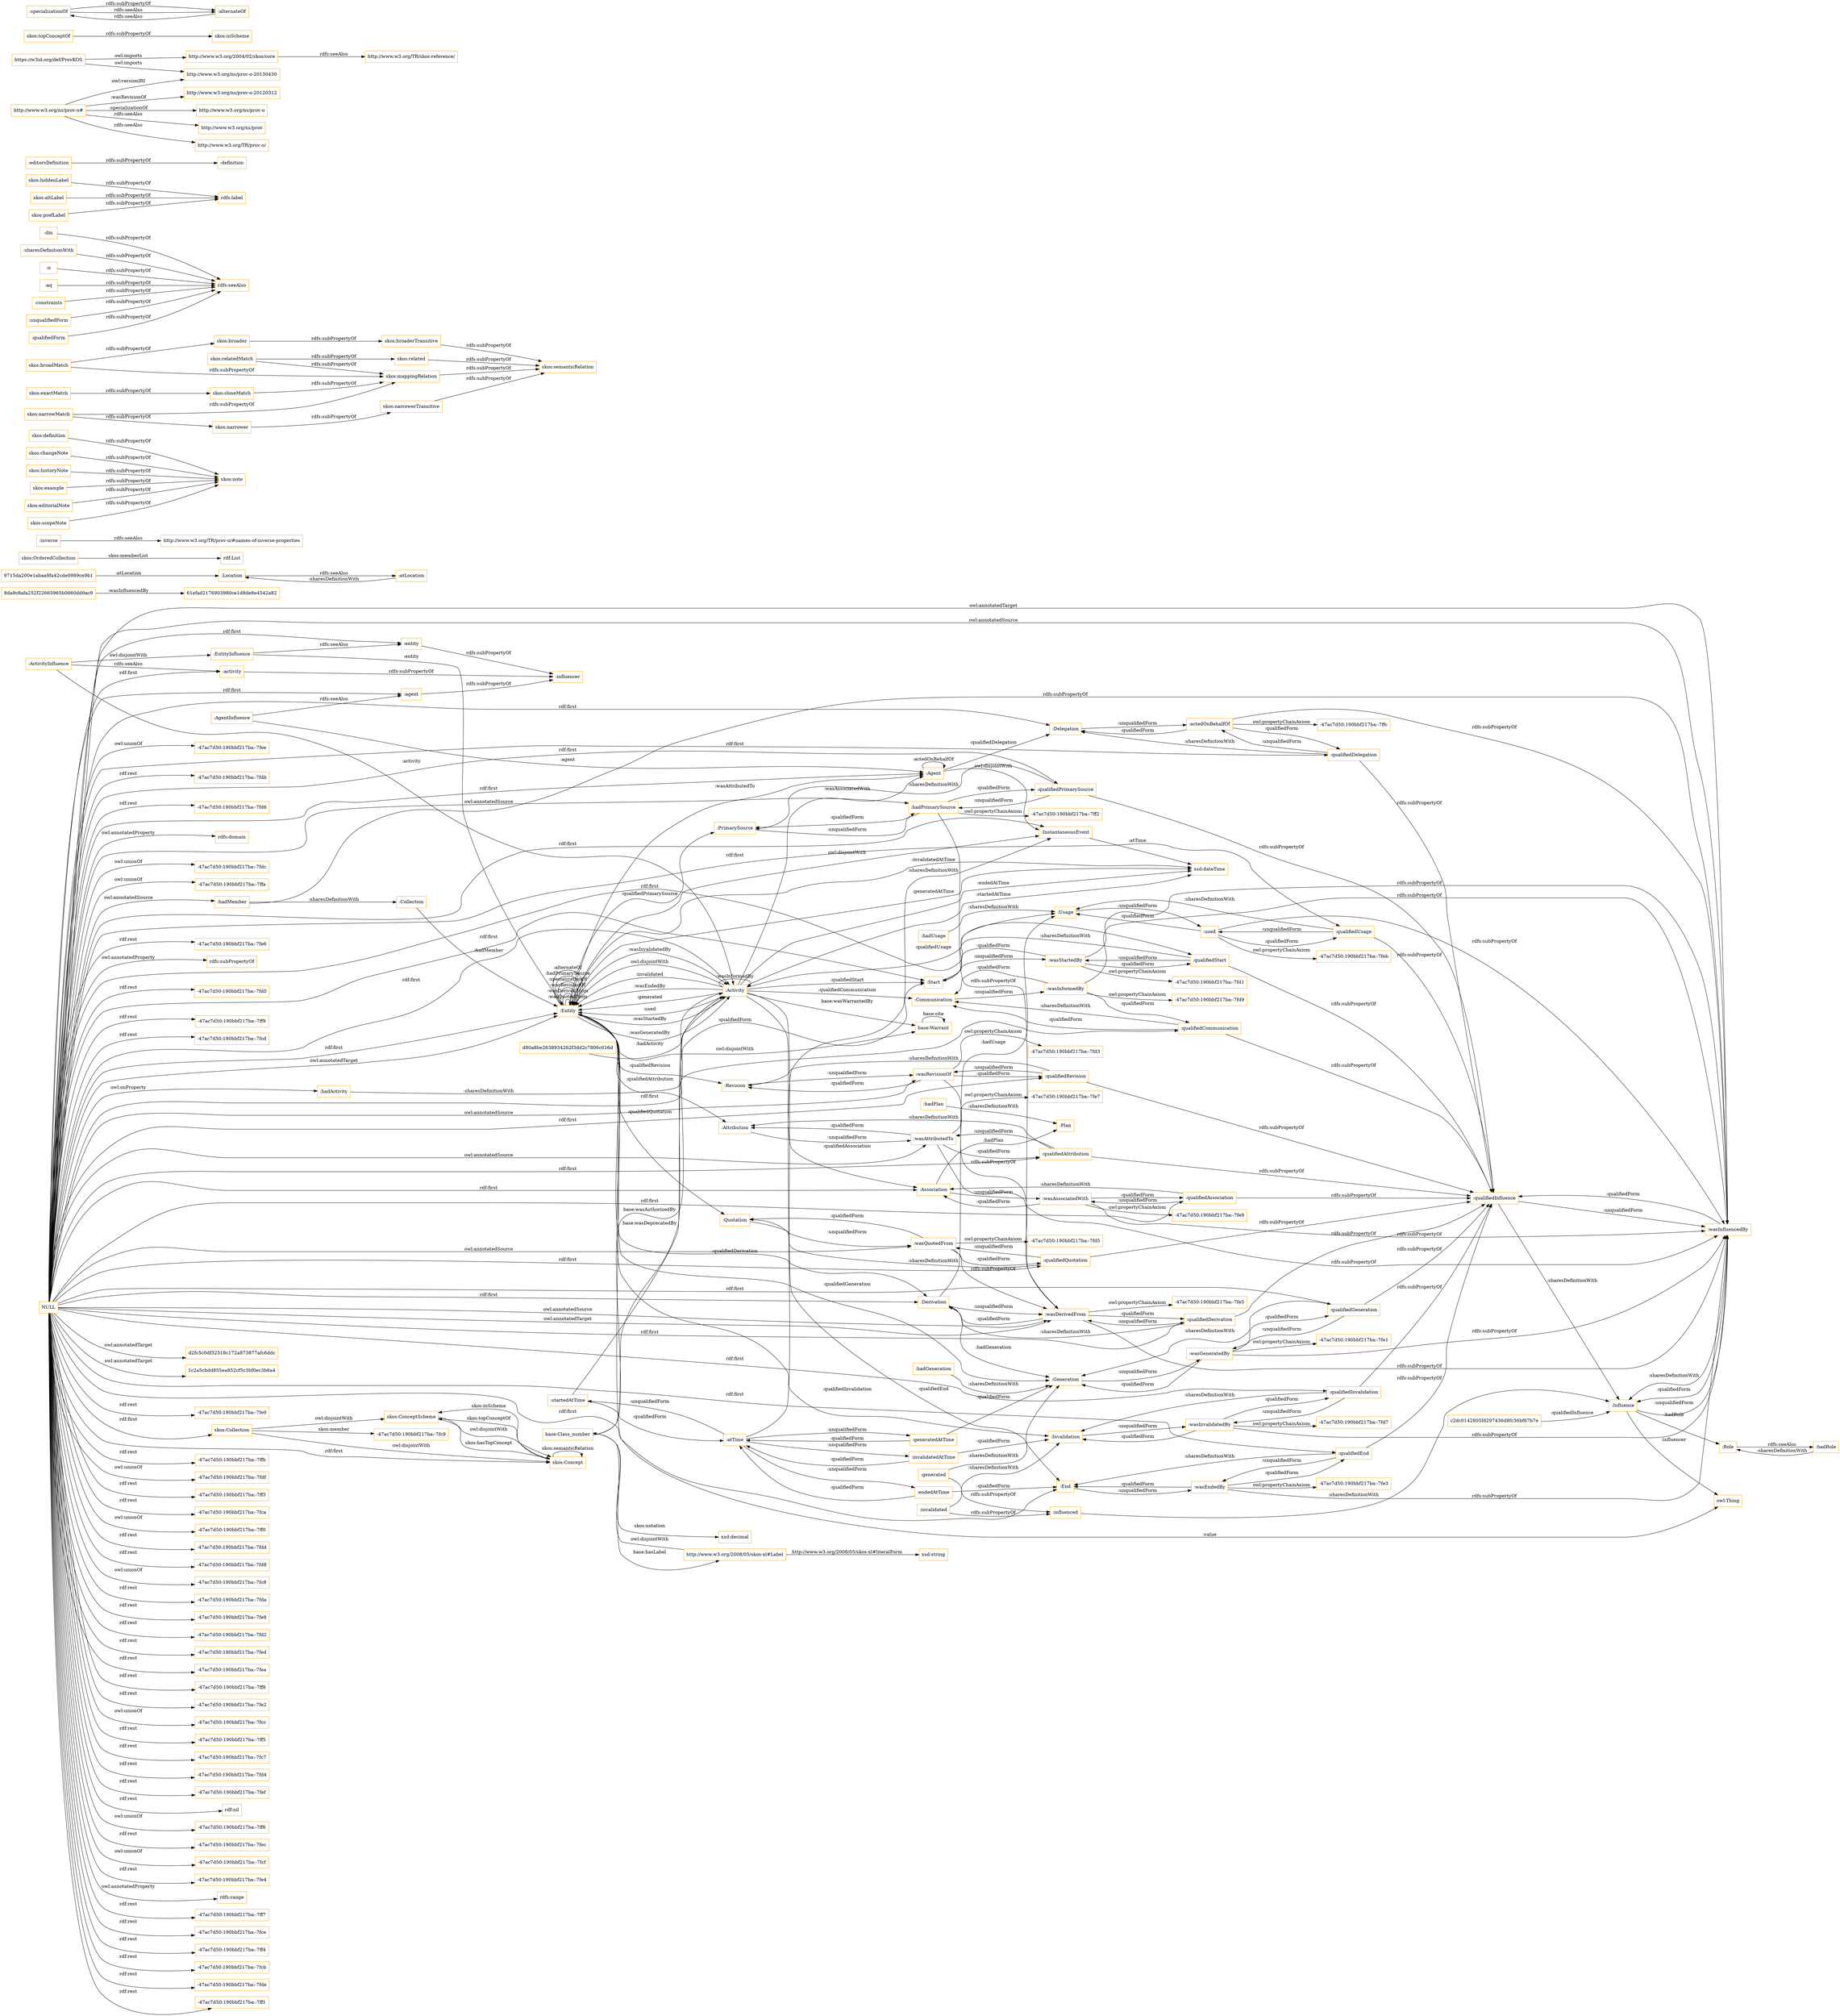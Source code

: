 digraph ar2dtool_diagram { 
rankdir=LR;
size="1501"
node [shape = rectangle, color="orange"]; ":Agent" "base:Warrant" ":Entity" "http://www.w3.org/2008/05/skos-xl#Label" ":Activity" "base:Class_number" ":Influence" "d2fc5c0df32518c172a873877afc6ddc" ":End" ":Derivation" ":Role" "c2dc0142805fd297436d8fc36bf67b7e" ":Quotation" ":Collection" ":InstantaneousEvent" "61efad2176903980ce1d8de8e4542a82" "8da9c8afa252f22665965b0660dd0ac9" ":Delegation" ":Invalidation" "d80a8be2638934262f3dd2c7806c016d" ":Usage" "1c2a5cbdd855ea852cf5c3bf0ec3b6a4" ":Attribution" ":PrimarySource" "owl:Thing" ":ActivityInfluence" ":Revision" ":Communication" ":Association" ":Start" ":Plan" ":EntityInfluence" ":Location" "9715da200e1abaa9fa42cde0989ce9b1" ":AgentInfluence" ":Generation" "-47ac7d50:190bbf217ba:-7fc9" "skos:OrderedCollection" "skos:Collection" "skos:ConceptScheme" "skos:Concept" ; /*classes style*/
	":qualifiedQuotation" -> ":wasQuotedFrom" [ label = ":unqualifiedForm" ];
	":qualifiedQuotation" -> ":Quotation" [ label = ":sharesDefinitionWith" ];
	":qualifiedQuotation" -> ":qualifiedInfluence" [ label = "rdfs:subPropertyOf" ];
	":inverse" -> "http://www.w3.org/TR/prov-o/#names-of-inverse-properties" [ label = "rdfs:seeAlso" ];
	":atLocation" -> ":Location" [ label = ":sharesDefinitionWith" ];
	"skos:definition" -> "skos:note" [ label = "rdfs:subPropertyOf" ];
	":Invalidation" -> ":wasInvalidatedBy" [ label = ":unqualifiedForm" ];
	":Quotation" -> ":wasQuotedFrom" [ label = ":unqualifiedForm" ];
	"skos:relatedMatch" -> "skos:related" [ label = "rdfs:subPropertyOf" ];
	"skos:relatedMatch" -> "skos:mappingRelation" [ label = "rdfs:subPropertyOf" ];
	":Location" -> ":atLocation" [ label = "rdfs:seeAlso" ];
	":Communication" -> ":wasInformedBy" [ label = ":unqualifiedForm" ];
	"skos:changeNote" -> "skos:note" [ label = "rdfs:subPropertyOf" ];
	":dm" -> "rdfs:seeAlso" [ label = "rdfs:subPropertyOf" ];
	":ActivityInfluence" -> ":activity" [ label = "rdfs:seeAlso" ];
	":ActivityInfluence" -> ":EntityInfluence" [ label = "owl:disjointWith" ];
	":entity" -> ":influencer" [ label = "rdfs:subPropertyOf" ];
	":qualifiedDelegation" -> ":Delegation" [ label = ":sharesDefinitionWith" ];
	":qualifiedDelegation" -> ":actedOnBehalfOf" [ label = ":unqualifiedForm" ];
	":qualifiedDelegation" -> ":qualifiedInfluence" [ label = "rdfs:subPropertyOf" ];
	":used" -> ":wasInfluencedBy" [ label = "rdfs:subPropertyOf" ];
	":used" -> ":Usage" [ label = ":qualifiedForm" ];
	":used" -> ":qualifiedUsage" [ label = ":qualifiedForm" ];
	":used" -> "-47ac7d50:190bbf217ba:-7feb" [ label = "owl:propertyChainAxiom" ];
	":qualifiedStart" -> ":Start" [ label = ":sharesDefinitionWith" ];
	":qualifiedStart" -> ":wasStartedBy" [ label = ":unqualifiedForm" ];
	":qualifiedStart" -> ":qualifiedInfluence" [ label = "rdfs:subPropertyOf" ];
	":actedOnBehalfOf" -> ":qualifiedDelegation" [ label = ":qualifiedForm" ];
	":actedOnBehalfOf" -> ":Delegation" [ label = ":qualifiedForm" ];
	":actedOnBehalfOf" -> ":wasInfluencedBy" [ label = "rdfs:subPropertyOf" ];
	":actedOnBehalfOf" -> "-47ac7d50:190bbf217ba:-7ffc" [ label = "owl:propertyChainAxiom" ];
	":qualifiedAssociation" -> ":Association" [ label = ":sharesDefinitionWith" ];
	":qualifiedAssociation" -> ":wasAssociatedWith" [ label = ":unqualifiedForm" ];
	":qualifiedAssociation" -> ":qualifiedInfluence" [ label = "rdfs:subPropertyOf" ];
	"skos:hiddenLabel" -> "rdfs:label" [ label = "rdfs:subPropertyOf" ];
	":qualifiedCommunication" -> ":Communication" [ label = ":sharesDefinitionWith" ];
	":qualifiedCommunication" -> ":Communication" [ label = ":qualifiedForm" ];
	":qualifiedCommunication" -> ":qualifiedInfluence" [ label = "rdfs:subPropertyOf" ];
	"skos:related" -> "skos:semanticRelation" [ label = "rdfs:subPropertyOf" ];
	":wasRevisionOf" -> ":Revision" [ label = ":qualifiedForm" ];
	":wasRevisionOf" -> "-47ac7d50:190bbf217ba:-7fd3" [ label = "owl:propertyChainAxiom" ];
	":wasRevisionOf" -> ":qualifiedRevision" [ label = ":qualifiedForm" ];
	":wasRevisionOf" -> ":wasDerivedFrom" [ label = "rdfs:subPropertyOf" ];
	":editorsDefinition" -> ":definition" [ label = "rdfs:subPropertyOf" ];
	":wasDerivedFrom" -> "-47ac7d50:190bbf217ba:-7fe5" [ label = "owl:propertyChainAxiom" ];
	":wasDerivedFrom" -> ":Derivation" [ label = ":qualifiedForm" ];
	":wasDerivedFrom" -> ":qualifiedDerivation" [ label = ":qualifiedForm" ];
	":wasDerivedFrom" -> ":wasInfluencedBy" [ label = "rdfs:subPropertyOf" ];
	":wasEndedBy" -> ":qualifiedEnd" [ label = ":qualifiedForm" ];
	":wasEndedBy" -> "-47ac7d50:190bbf217ba:-7fe3" [ label = "owl:propertyChainAxiom" ];
	":wasEndedBy" -> ":End" [ label = ":qualifiedForm" ];
	":wasEndedBy" -> ":wasInfluencedBy" [ label = "rdfs:subPropertyOf" ];
	":PrimarySource" -> ":hadPrimarySource" [ label = ":unqualifiedForm" ];
	"skos:ConceptScheme" -> "skos:Concept" [ label = "owl:disjointWith" ];
	":wasAttributedTo" -> ":Attribution" [ label = ":qualifiedForm" ];
	":wasAttributedTo" -> ":wasInfluencedBy" [ label = "rdfs:subPropertyOf" ];
	":wasAttributedTo" -> ":qualifiedAttribution" [ label = ":qualifiedForm" ];
	":wasAttributedTo" -> "-47ac7d50:190bbf217ba:-7fe7" [ label = "owl:propertyChainAxiom" ];
	":Role" -> ":hadRole" [ label = "rdfs:seeAlso" ];
	":Attribution" -> ":wasAttributedTo" [ label = ":unqualifiedForm" ];
	":hadPrimarySource" -> ":PrimarySource" [ label = ":qualifiedForm" ];
	":hadPrimarySource" -> ":qualifiedPrimarySource" [ label = ":qualifiedForm" ];
	":hadPrimarySource" -> "-47ac7d50:190bbf217ba:-7ff2" [ label = "owl:propertyChainAxiom" ];
	":hadPrimarySource" -> ":wasDerivedFrom" [ label = "rdfs:subPropertyOf" ];
	"skos:altLabel" -> "rdfs:label" [ label = "rdfs:subPropertyOf" ];
	":qualifiedPrimarySource" -> ":qualifiedInfluence" [ label = "rdfs:subPropertyOf" ];
	":qualifiedPrimarySource" -> ":PrimarySource" [ label = ":sharesDefinitionWith" ];
	":qualifiedPrimarySource" -> ":hadPrimarySource" [ label = ":unqualifiedForm" ];
	":invalidated" -> ":influenced" [ label = "rdfs:subPropertyOf" ];
	":invalidated" -> ":Invalidation" [ label = ":sharesDefinitionWith" ];
	":generated" -> ":Generation" [ label = ":sharesDefinitionWith" ];
	":generated" -> ":influenced" [ label = "rdfs:subPropertyOf" ];
	"skos:narrower" -> "skos:narrowerTransitive" [ label = "rdfs:subPropertyOf" ];
	":Delegation" -> ":actedOnBehalfOf" [ label = ":unqualifiedForm" ];
	"skos:broaderTransitive" -> "skos:semanticRelation" [ label = "rdfs:subPropertyOf" ];
	"skos:broader" -> "skos:broaderTransitive" [ label = "rdfs:subPropertyOf" ];
	":Derivation" -> ":wasDerivedFrom" [ label = ":unqualifiedForm" ];
	":Association" -> ":wasAssociatedWith" [ label = ":unqualifiedForm" ];
	":qualifiedDerivation" -> ":wasDerivedFrom" [ label = ":unqualifiedForm" ];
	":qualifiedDerivation" -> ":qualifiedInfluence" [ label = "rdfs:subPropertyOf" ];
	":qualifiedDerivation" -> ":Derivation" [ label = ":sharesDefinitionWith" ];
	":End" -> ":wasEndedBy" [ label = ":unqualifiedForm" ];
	"skos:historyNote" -> "skos:note" [ label = "rdfs:subPropertyOf" ];
	":wasInfluencedBy" -> ":Influence" [ label = ":sharesDefinitionWith" ];
	":wasInfluencedBy" -> ":Influence" [ label = ":qualifiedForm" ];
	":wasInfluencedBy" -> ":qualifiedInfluence" [ label = ":qualifiedForm" ];
	":hadPlan" -> ":Plan" [ label = ":sharesDefinitionWith" ];
	":Usage" -> ":used" [ label = ":unqualifiedForm" ];
	"skos:broadMatch" -> "skos:broader" [ label = "rdfs:subPropertyOf" ];
	"skos:broadMatch" -> "skos:mappingRelation" [ label = "rdfs:subPropertyOf" ];
	"http://www.w3.org/2004/02/skos/core" -> "http://www.w3.org/TR/skos-reference/" [ label = "rdfs:seeAlso" ];
	":hadUsage" -> ":Usage" [ label = ":sharesDefinitionWith" ];
	":hadMember" -> ":Collection" [ label = ":sharesDefinitionWith" ];
	":hadMember" -> ":wasInfluencedBy" [ label = "rdfs:subPropertyOf" ];
	":Agent" -> ":InstantaneousEvent" [ label = "owl:disjointWith" ];
	":agent" -> ":influencer" [ label = "rdfs:subPropertyOf" ];
	":hadGeneration" -> ":Generation" [ label = ":sharesDefinitionWith" ];
	":Start" -> ":wasStartedBy" [ label = ":unqualifiedForm" ];
	":Revision" -> ":wasRevisionOf" [ label = ":unqualifiedForm" ];
	":qualifiedGeneration" -> ":wasGeneratedBy" [ label = ":unqualifiedForm" ];
	":qualifiedGeneration" -> ":qualifiedInfluence" [ label = "rdfs:subPropertyOf" ];
	":qualifiedGeneration" -> ":Generation" [ label = ":sharesDefinitionWith" ];
	"skos:narrowerTransitive" -> "skos:semanticRelation" [ label = "rdfs:subPropertyOf" ];
	"NULL" -> "-47ac7d50:190bbf217ba:-7ffb" [ label = "rdf:rest" ];
	"NULL" -> "-47ac7d50:190bbf217ba:-7fdf" [ label = "owl:unionOf" ];
	"NULL" -> "-47ac7d50:190bbf217ba:-7ff3" [ label = "rdf:rest" ];
	"NULL" -> "-47ac7d50:190bbf217ba:-7fca" [ label = "rdf:rest" ];
	"NULL" -> ":Start" [ label = "rdf:first" ];
	"NULL" -> ":qualifiedRevision" [ label = "rdf:first" ];
	"NULL" -> ":qualifiedStart" [ label = "rdf:first" ];
	"NULL" -> "-47ac7d50:190bbf217ba:-7ff0" [ label = "owl:unionOf" ];
	"NULL" -> "-47ac7d50:190bbf217ba:-7fdd" [ label = "rdf:rest" ];
	"NULL" -> "-47ac7d50:190bbf217ba:-7fd8" [ label = "rdf:rest" ];
	"NULL" -> "skos:Concept" [ label = "rdf:first" ];
	"NULL" -> "-47ac7d50:190bbf217ba:-7fc8" [ label = "owl:unionOf" ];
	"NULL" -> ":wasInfluencedBy" [ label = "owl:annotatedTarget" ];
	"NULL" -> "-47ac7d50:190bbf217ba:-7fda" [ label = "rdf:rest" ];
	"NULL" -> "d2fc5c0df32518c172a873877afc6ddc" [ label = "owl:annotatedTarget" ];
	"NULL" -> "-47ac7d50:190bbf217ba:-7fe8" [ label = "rdf:rest" ];
	"NULL" -> ":Derivation" [ label = "rdf:first" ];
	"NULL" -> ":hadMember" [ label = "owl:annotatedSource" ];
	"NULL" -> "-47ac7d50:190bbf217ba:-7fd2" [ label = "rdf:rest" ];
	"NULL" -> ":qualifiedAssociation" [ label = "rdf:first" ];
	"NULL" -> "-47ac7d50:190bbf217ba:-7fed" [ label = "rdf:rest" ];
	"NULL" -> "-47ac7d50:190bbf217ba:-7fea" [ label = "rdf:rest" ];
	"NULL" -> "1c2a5cbdd855ea852cf5c3bf0ec3b6a4" [ label = "owl:annotatedTarget" ];
	"NULL" -> "-47ac7d50:190bbf217ba:-7ff8" [ label = "rdf:rest" ];
	"NULL" -> "-47ac7d50:190bbf217ba:-7fe2" [ label = "rdf:rest" ];
	"NULL" -> ":wasDerivedFrom" [ label = "owl:annotatedSource" ];
	"NULL" -> "-47ac7d50:190bbf217ba:-7fcc" [ label = "owl:unionOf" ];
	"NULL" -> ":wasInfluencedBy" [ label = "owl:annotatedSource" ];
	"NULL" -> "-47ac7d50:190bbf217ba:-7ff5" [ label = "rdf:rest" ];
	"NULL" -> ":qualifiedCommunication" [ label = "rdf:first" ];
	"NULL" -> "-47ac7d50:190bbf217ba:-7fc7" [ label = "rdf:rest" ];
	"NULL" -> ":wasDerivedFrom" [ label = "owl:annotatedTarget" ];
	"NULL" -> ":qualifiedPrimarySource" [ label = "rdf:first" ];
	"NULL" -> ":wasAttributedTo" [ label = "owl:annotatedSource" ];
	"NULL" -> ":Entity" [ label = "rdf:first" ];
	"NULL" -> ":entity" [ label = "rdf:first" ];
	"NULL" -> ":qualifiedUsage" [ label = "rdf:first" ];
	"NULL" -> "-47ac7d50:190bbf217ba:-7fd4" [ label = "rdf:rest" ];
	"NULL" -> "-47ac7d50:190bbf217ba:-7fef" [ label = "rdf:rest" ];
	"NULL" -> ":Delegation" [ label = "rdf:first" ];
	"NULL" -> ":Entity" [ label = "owl:annotatedTarget" ];
	"NULL" -> ":wasQuotedFrom" [ label = "owl:annotatedSource" ];
	"NULL" -> "rdf:nil" [ label = "rdf:rest" ];
	"NULL" -> "-47ac7d50:190bbf217ba:-7ff6" [ label = "owl:unionOf" ];
	"NULL" -> "-47ac7d50:190bbf217ba:-7fec" [ label = "rdf:rest" ];
	"NULL" -> ":qualifiedInvalidation" [ label = "rdf:first" ];
	"NULL" -> "-47ac7d50:190bbf217ba:-7fcf" [ label = "owl:unionOf" ];
	"NULL" -> ":agent" [ label = "rdf:first" ];
	"NULL" -> "-47ac7d50:190bbf217ba:-7fe4" [ label = "rdf:rest" ];
	"NULL" -> ":qualifiedEnd" [ label = "rdf:first" ];
	"NULL" -> ":End" [ label = "rdf:first" ];
	"NULL" -> ":Activity" [ label = "rdf:first" ];
	"NULL" -> "rdfs:range" [ label = "owl:annotatedProperty" ];
	"NULL" -> "-47ac7d50:190bbf217ba:-7ff7" [ label = "rdf:rest" ];
	"NULL" -> "-47ac7d50:190bbf217ba:-7fce" [ label = "rdf:rest" ];
	"NULL" -> ":Association" [ label = "rdf:first" ];
	"NULL" -> ":activity" [ label = "rdf:first" ];
	"NULL" -> "-47ac7d50:190bbf217ba:-7ff4" [ label = "rdf:rest" ];
	"NULL" -> "-47ac7d50:190bbf217ba:-7fcb" [ label = "rdf:rest" ];
	"NULL" -> ":InstantaneousEvent" [ label = "rdf:first" ];
	"NULL" -> ":qualifiedDelegation" [ label = "rdf:first" ];
	"NULL" -> "-47ac7d50:190bbf217ba:-7fde" [ label = "rdf:rest" ];
	"NULL" -> "-47ac7d50:190bbf217ba:-7ff1" [ label = "rdf:rest" ];
	"NULL" -> "-47ac7d50:190bbf217ba:-7fee" [ label = "owl:unionOf" ];
	"NULL" -> ":qualifiedDerivation" [ label = "rdf:first" ];
	"NULL" -> ":qualifiedGeneration" [ label = "rdf:first" ];
	"NULL" -> ":wasRevisionOf" [ label = "owl:annotatedSource" ];
	"NULL" -> ":qualifiedAttribution" [ label = "rdf:first" ];
	"NULL" -> "-47ac7d50:190bbf217ba:-7fdb" [ label = "rdf:rest" ];
	"NULL" -> "-47ac7d50:190bbf217ba:-7fd6" [ label = "rdf:rest" ];
	"NULL" -> "rdfs:domain" [ label = "owl:annotatedProperty" ];
	"NULL" -> ":hadActivity" [ label = "owl:onProperty" ];
	"NULL" -> ":hadPrimarySource" [ label = "owl:annotatedSource" ];
	"NULL" -> "-47ac7d50:190bbf217ba:-7fdc" [ label = "owl:unionOf" ];
	"NULL" -> "-47ac7d50:190bbf217ba:-7ffa" [ label = "owl:unionOf" ];
	"NULL" -> "-47ac7d50:190bbf217ba:-7fe6" [ label = "rdf:rest" ];
	"NULL" -> "-47ac7d50:190bbf217ba:-7fd0" [ label = "rdf:rest" ];
	"NULL" -> "-47ac7d50:190bbf217ba:-7ff9" [ label = "rdf:rest" ];
	"NULL" -> "rdfs:subPropertyOf" [ label = "owl:annotatedProperty" ];
	"NULL" -> ":Agent" [ label = "rdf:first" ];
	"NULL" -> "skos:Collection" [ label = "rdf:first" ];
	"NULL" -> "-47ac7d50:190bbf217ba:-7fcd" [ label = "rdf:rest" ];
	"NULL" -> ":qualifiedQuotation" [ label = "rdf:first" ];
	"NULL" -> "-47ac7d50:190bbf217ba:-7fe0" [ label = "rdf:rest" ];
	":EntityInfluence" -> ":entity" [ label = "rdfs:seeAlso" ];
	":influenced" -> ":Influence" [ label = ":sharesDefinitionWith" ];
	"skos:prefLabel" -> "rdfs:label" [ label = "rdfs:subPropertyOf" ];
	":hadActivity" -> ":Activity" [ label = ":sharesDefinitionWith" ];
	"skos:narrowMatch" -> "skos:narrower" [ label = "rdfs:subPropertyOf" ];
	"skos:narrowMatch" -> "skos:mappingRelation" [ label = "rdfs:subPropertyOf" ];
	"https://w3id.org/def/ProvKOS" -> "http://www.w3.org/ns/prov-o-20130430" [ label = "owl:imports" ];
	"https://w3id.org/def/ProvKOS" -> "http://www.w3.org/2004/02/skos/core" [ label = "owl:imports" ];
	"skos:example" -> "skos:note" [ label = "rdfs:subPropertyOf" ];
	"http://www.w3.org/2008/05/skos-xl#Label" -> "base:Class_number" [ label = "owl:disjointWith" ];
	":sharesDefinitionWith" -> "rdfs:seeAlso" [ label = "rdfs:subPropertyOf" ];
	":qualifiedInvalidation" -> ":Invalidation" [ label = ":sharesDefinitionWith" ];
	":qualifiedInvalidation" -> ":wasInvalidatedBy" [ label = ":unqualifiedForm" ];
	":qualifiedInvalidation" -> ":qualifiedInfluence" [ label = "rdfs:subPropertyOf" ];
	":startedAtTime" -> ":Start" [ label = ":qualifiedForm" ];
	":startedAtTime" -> ":atTime" [ label = ":qualifiedForm" ];
	":wasAssociatedWith" -> ":Association" [ label = ":qualifiedForm" ];
	":wasAssociatedWith" -> ":wasInfluencedBy" [ label = "rdfs:subPropertyOf" ];
	":wasAssociatedWith" -> ":qualifiedAssociation" [ label = ":qualifiedForm" ];
	":wasAssociatedWith" -> "-47ac7d50:190bbf217ba:-7fe9" [ label = "owl:propertyChainAxiom" ];
	":endedAtTime" -> ":End" [ label = ":qualifiedForm" ];
	":endedAtTime" -> ":atTime" [ label = ":qualifiedForm" ];
	":AgentInfluence" -> ":agent" [ label = "rdfs:seeAlso" ];
	":hadRole" -> ":Role" [ label = ":sharesDefinitionWith" ];
	":activity" -> ":influencer" [ label = "rdfs:subPropertyOf" ];
	":qualifiedInfluence" -> ":wasInfluencedBy" [ label = ":unqualifiedForm" ];
	":qualifiedInfluence" -> ":Influence" [ label = ":sharesDefinitionWith" ];
	":wasQuotedFrom" -> "-47ac7d50:190bbf217ba:-7fd5" [ label = "owl:propertyChainAxiom" ];
	":wasQuotedFrom" -> ":wasDerivedFrom" [ label = "rdfs:subPropertyOf" ];
	":wasQuotedFrom" -> ":qualifiedQuotation" [ label = ":qualifiedForm" ];
	":wasQuotedFrom" -> ":Quotation" [ label = ":qualifiedForm" ];
	":n" -> "rdfs:seeAlso" [ label = "rdfs:subPropertyOf" ];
	":wasInformedBy" -> ":wasInfluencedBy" [ label = "rdfs:subPropertyOf" ];
	":wasInformedBy" -> "-47ac7d50:190bbf217ba:-7fd9" [ label = "owl:propertyChainAxiom" ];
	":wasInformedBy" -> ":qualifiedCommunication" [ label = ":qualifiedForm" ];
	":wasInformedBy" -> ":Communication" [ label = ":qualifiedForm" ];
	":aq" -> "rdfs:seeAlso" [ label = "rdfs:subPropertyOf" ];
	":atTime" -> ":invalidatedAtTime" [ label = ":unqualifiedForm" ];
	":atTime" -> ":startedAtTime" [ label = ":unqualifiedForm" ];
	":atTime" -> ":generatedAtTime" [ label = ":unqualifiedForm" ];
	":atTime" -> ":endedAtTime" [ label = ":unqualifiedForm" ];
	":atTime" -> ":InstantaneousEvent" [ label = ":sharesDefinitionWith" ];
	":constraints" -> "rdfs:seeAlso" [ label = "rdfs:subPropertyOf" ];
	"http://www.w3.org/ns/prov-o#" -> "http://www.w3.org/ns/prov-o-20120312" [ label = ":wasRevisionOf" ];
	"http://www.w3.org/ns/prov-o#" -> "http://www.w3.org/ns/prov-o" [ label = ":specializationOf" ];
	"http://www.w3.org/ns/prov-o#" -> "http://www.w3.org/ns/prov-o-20130430" [ label = "owl:versionIRI" ];
	"http://www.w3.org/ns/prov-o#" -> "http://www.w3.org/ns/prov" [ label = "rdfs:seeAlso" ];
	"http://www.w3.org/ns/prov-o#" -> "http://www.w3.org/TR/prov-o/" [ label = "rdfs:seeAlso" ];
	":qualifiedEnd" -> ":qualifiedInfluence" [ label = "rdfs:subPropertyOf" ];
	":qualifiedEnd" -> ":wasEndedBy" [ label = ":unqualifiedForm" ];
	":qualifiedEnd" -> ":End" [ label = ":sharesDefinitionWith" ];
	":qualifiedUsage" -> ":qualifiedInfluence" [ label = "rdfs:subPropertyOf" ];
	":qualifiedUsage" -> ":Usage" [ label = ":sharesDefinitionWith" ];
	":qualifiedUsage" -> ":used" [ label = ":unqualifiedForm" ];
	":Influence" -> ":wasInfluencedBy" [ label = ":unqualifiedForm" ];
	"skos:mappingRelation" -> "skos:semanticRelation" [ label = "rdfs:subPropertyOf" ];
	":wasStartedBy" -> ":qualifiedStart" [ label = ":qualifiedForm" ];
	":wasStartedBy" -> "-47ac7d50:190bbf217ba:-7fd1" [ label = "owl:propertyChainAxiom" ];
	":wasStartedBy" -> ":wasInfluencedBy" [ label = "rdfs:subPropertyOf" ];
	":wasStartedBy" -> ":Start" [ label = ":qualifiedForm" ];
	":Generation" -> ":wasGeneratedBy" [ label = ":unqualifiedForm" ];
	":qualifiedAttribution" -> ":qualifiedInfluence" [ label = "rdfs:subPropertyOf" ];
	":qualifiedAttribution" -> ":wasAttributedTo" [ label = ":unqualifiedForm" ];
	":qualifiedAttribution" -> ":Attribution" [ label = ":sharesDefinitionWith" ];
	"skos:Collection" -> "skos:ConceptScheme" [ label = "owl:disjointWith" ];
	"skos:Collection" -> "skos:Concept" [ label = "owl:disjointWith" ];
	"skos:topConceptOf" -> "skos:inScheme" [ label = "rdfs:subPropertyOf" ];
	":invalidatedAtTime" -> ":atTime" [ label = ":qualifiedForm" ];
	":invalidatedAtTime" -> ":Invalidation" [ label = ":qualifiedForm" ];
	":Entity" -> "base:Warrant" [ label = "owl:disjointWith" ];
	":Entity" -> ":InstantaneousEvent" [ label = "owl:disjointWith" ];
	":wasGeneratedBy" -> ":wasInfluencedBy" [ label = "rdfs:subPropertyOf" ];
	":wasGeneratedBy" -> ":Generation" [ label = ":qualifiedForm" ];
	":wasGeneratedBy" -> ":qualifiedGeneration" [ label = ":qualifiedForm" ];
	":wasGeneratedBy" -> "-47ac7d50:190bbf217ba:-7fe1" [ label = "owl:propertyChainAxiom" ];
	"skos:exactMatch" -> "skos:closeMatch" [ label = "rdfs:subPropertyOf" ];
	":specializationOf" -> ":alternateOf" [ label = "rdfs:subPropertyOf" ];
	":specializationOf" -> ":alternateOf" [ label = "rdfs:seeAlso" ];
	":unqualifiedForm" -> "rdfs:seeAlso" [ label = "rdfs:subPropertyOf" ];
	":wasInvalidatedBy" -> ":wasInfluencedBy" [ label = "rdfs:subPropertyOf" ];
	":wasInvalidatedBy" -> ":qualifiedInvalidation" [ label = ":qualifiedForm" ];
	":wasInvalidatedBy" -> "-47ac7d50:190bbf217ba:-7fd7" [ label = "owl:propertyChainAxiom" ];
	":wasInvalidatedBy" -> ":Invalidation" [ label = ":qualifiedForm" ];
	"skos:editorialNote" -> "skos:note" [ label = "rdfs:subPropertyOf" ];
	"skos:closeMatch" -> "skos:mappingRelation" [ label = "rdfs:subPropertyOf" ];
	":qualifiedForm" -> "rdfs:seeAlso" [ label = "rdfs:subPropertyOf" ];
	":qualifiedRevision" -> ":qualifiedInfluence" [ label = "rdfs:subPropertyOf" ];
	":qualifiedRevision" -> ":wasRevisionOf" [ label = ":unqualifiedForm" ];
	":qualifiedRevision" -> ":Revision" [ label = ":sharesDefinitionWith" ];
	":Activity" -> ":Entity" [ label = "owl:disjointWith" ];
	":generatedAtTime" -> ":atTime" [ label = ":qualifiedForm" ];
	":generatedAtTime" -> ":Generation" [ label = ":qualifiedForm" ];
	"skos:scopeNote" -> "skos:note" [ label = "rdfs:subPropertyOf" ];
	":alternateOf" -> ":specializationOf" [ label = "rdfs:seeAlso" ];
	":Activity" -> ":Agent" [ label = ":wasAssociatedWith" ];
	":Activity" -> ":Association" [ label = ":qualifiedAssociation" ];
	":Association" -> ":Plan" [ label = ":hadPlan" ];
	":Entity" -> ":Invalidation" [ label = ":qualifiedInvalidation" ];
	"8da9c8afa252f22665965b0660dd0ac9" -> "61efad2176903980ce1d8de8e4542a82" [ label = ":wasInfluencedBy" ];
	":Activity" -> ":Usage" [ label = ":qualifiedUsage" ];
	":Activity" -> ":Activity" [ label = ":wasInformedBy" ];
	":Activity" -> ":Entity" [ label = ":invalidated" ];
	":Derivation" -> ":Usage" [ label = ":hadUsage" ];
	"skos:Concept" -> "skos:ConceptScheme" [ label = "skos:inScheme" ];
	":Activity" -> "base:Warrant" [ label = "base:wasWarrantedBy" ];
	":Activity" -> "xsd:dateTime" [ label = ":startedAtTime" ];
	"skos:OrderedCollection" -> "rdf:List" [ label = "skos:memberList" ];
	":Entity" -> ":Entity" [ label = ":wasQuotedFrom" ];
	":Activity" -> ":Communication" [ label = ":qualifiedCommunication" ];
	":Agent" -> ":Agent" [ label = ":actedOnBehalfOf" ];
	":Derivation" -> ":Generation" [ label = ":hadGeneration" ];
	":Agent" -> ":Delegation" [ label = ":qualifiedDelegation" ];
	":Entity" -> ":Activity" [ label = ":wasGeneratedBy" ];
	":Activity" -> ":End" [ label = ":qualifiedEnd" ];
	":Activity" -> ":Entity" [ label = ":wasEndedBy" ];
	":Entity" -> ":Entity" [ label = ":wasDerivedFrom" ];
	"c2dc0142805fd297436d8fc36bf67b7e" -> ":Influence" [ label = ":qualifiedInfluence" ];
	":Entity" -> "xsd:dateTime" [ label = ":invalidatedAtTime" ];
	":Entity" -> ":Entity" [ label = ":wasRevisionOf" ];
	"skos:Concept" -> "skos:Concept" [ label = "skos:semanticRelation" ];
	":Entity" -> ":Agent" [ label = ":wasAttributedTo" ];
	"base:Class_number" -> "http://www.w3.org/2008/05/skos-xl#Label" [ label = "base:hasLabel" ];
	"base:Warrant" -> "base:Warrant" [ label = "base:cite" ];
	":EntityInfluence" -> ":Entity" [ label = ":entity" ];
	":Entity" -> ":PrimarySource" [ label = ":qualifiedPrimarySource" ];
	"d80a8be2638934262f3dd2c7806c016d" -> ":Activity" [ label = ":hadActivity" ];
	":Influence" -> ":Role" [ label = ":hadRole" ];
	":Entity" -> "xsd:dateTime" [ label = ":generatedAtTime" ];
	":Entity" -> ":Revision" [ label = ":qualifiedRevision" ];
	":Entity" -> ":Attribution" [ label = ":qualifiedAttribution" ];
	"skos:ConceptScheme" -> "skos:Concept" [ label = "skos:hasTopConcept" ];
	":Activity" -> ":Entity" [ label = ":generated" ];
	":Entity" -> ":Derivation" [ label = ":qualifiedDerivation" ];
	"base:Class_number" -> ":Activity" [ label = "base:wasAuthorizedBy" ];
	":Entity" -> ":Quotation" [ label = ":qualifiedQuotation" ];
	":Entity" -> ":Entity" [ label = ":specializationOf" ];
	"http://www.w3.org/2008/05/skos-xl#Label" -> "xsd:string" [ label = "http://www.w3.org/2008/05/skos-xl#literalForm" ];
	"base:Class_number" -> "xsd:decimal" [ label = "skos:notation" ];
	":Activity" -> "xsd:dateTime" [ label = ":endedAtTime" ];
	"skos:Concept" -> "skos:ConceptScheme" [ label = "skos:topConceptOf" ];
	":Influence" -> "owl:Thing" [ label = ":influencer" ];
	"skos:Collection" -> "-47ac7d50:190bbf217ba:-7fc9" [ label = "skos:member" ];
	":Activity" -> ":Start" [ label = ":qualifiedStart" ];
	":InstantaneousEvent" -> "xsd:dateTime" [ label = ":atTime" ];
	":Entity" -> "owl:Thing" [ label = ":value" ];
	":ActivityInfluence" -> ":Activity" [ label = ":activity" ];
	"9715da200e1abaa9fa42cde0989ce9b1" -> ":Location" [ label = ":atLocation" ];
	":Collection" -> ":Entity" [ label = ":hadMember" ];
	":Activity" -> ":Entity" [ label = ":used" ];
	":Entity" -> ":Generation" [ label = ":qualifiedGeneration" ];
	":Entity" -> ":Entity" [ label = ":hadPrimarySource" ];
	":Entity" -> ":Entity" [ label = ":alternateOf" ];
	":Activity" -> ":Entity" [ label = ":wasStartedBy" ];
	":AgentInfluence" -> ":Agent" [ label = ":agent" ];
	"base:Class_number" -> ":Activity" [ label = "base:wasDeprecatedBy" ];
	":Entity" -> ":Activity" [ label = ":wasInvalidatedBy" ];

}
